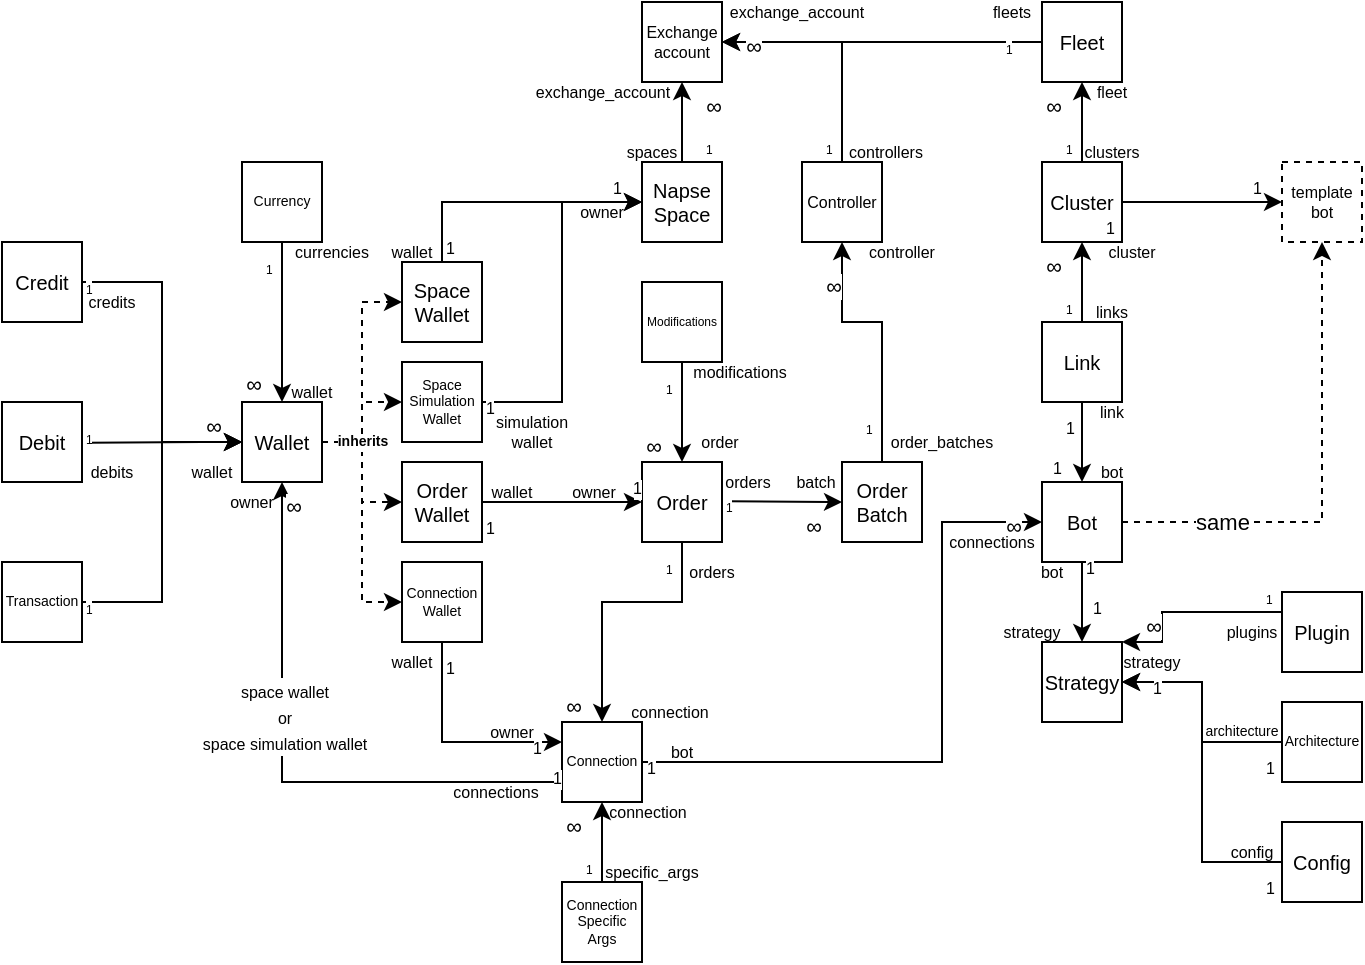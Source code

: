 <mxfile version="21.8.2" type="device">
  <diagram name="Page-1" id="-c_-oMJQttTaPfrRJ-R8">
    <mxGraphModel dx="797" dy="365" grid="1" gridSize="10" guides="1" tooltips="1" connect="1" arrows="1" fold="1" page="1" pageScale="1" pageWidth="827" pageHeight="1169" math="0" shadow="0">
      <root>
        <mxCell id="0" />
        <mxCell id="1" parent="0" />
        <mxCell id="u0zbnlWYYss0fcdmE5Vc-1" value="&lt;font style=&quot;font-size: 8px;&quot;&gt;Exchange account&lt;br style=&quot;font-size: 8px;&quot;&gt;&lt;/font&gt;" style="whiteSpace=wrap;html=1;aspect=fixed;fontSize=8;" parent="1" vertex="1">
          <mxGeometry x="360" y="120" width="40" height="40" as="geometry" />
        </mxCell>
        <mxCell id="u0zbnlWYYss0fcdmE5Vc-2" value="Napse Space" style="whiteSpace=wrap;html=1;aspect=fixed;fontSize=10;" parent="1" vertex="1">
          <mxGeometry x="360" y="200" width="40" height="40" as="geometry" />
        </mxCell>
        <mxCell id="u0zbnlWYYss0fcdmE5Vc-5" value="" style="endArrow=classic;html=1;rounded=0;exitX=0.5;exitY=0;exitDx=0;exitDy=0;entryX=0.5;entryY=1;entryDx=0;entryDy=0;" parent="1" source="u0zbnlWYYss0fcdmE5Vc-2" target="u0zbnlWYYss0fcdmE5Vc-1" edge="1">
          <mxGeometry relative="1" as="geometry">
            <mxPoint x="310" y="190" as="sourcePoint" />
            <mxPoint x="470" y="190" as="targetPoint" />
          </mxGeometry>
        </mxCell>
        <mxCell id="u0zbnlWYYss0fcdmE5Vc-7" value="&lt;div&gt;&lt;font style=&quot;font-size: 6px;&quot;&gt;1&lt;/font&gt;&lt;/div&gt;" style="edgeLabel;resizable=0;html=1;align=left;verticalAlign=bottom;" parent="u0zbnlWYYss0fcdmE5Vc-5" connectable="0" vertex="1">
          <mxGeometry x="-1" relative="1" as="geometry">
            <mxPoint x="10" as="offset" />
          </mxGeometry>
        </mxCell>
        <mxCell id="u0zbnlWYYss0fcdmE5Vc-8" value="∞" style="edgeLabel;resizable=0;html=1;align=right;verticalAlign=bottom;" parent="u0zbnlWYYss0fcdmE5Vc-5" connectable="0" vertex="1">
          <mxGeometry x="1" relative="1" as="geometry">
            <mxPoint x="20" y="20" as="offset" />
          </mxGeometry>
        </mxCell>
        <mxCell id="u0zbnlWYYss0fcdmE5Vc-9" value="exchange_account" style="text;html=1;strokeColor=none;fillColor=none;align=center;verticalAlign=middle;whiteSpace=wrap;rounded=0;fontSize=8;" parent="1" vertex="1">
          <mxGeometry x="302.5" y="160" width="75" height="10" as="geometry" />
        </mxCell>
        <mxCell id="u0zbnlWYYss0fcdmE5Vc-11" value="spaces" style="text;html=1;strokeColor=none;fillColor=none;align=center;verticalAlign=middle;whiteSpace=wrap;rounded=0;fontSize=8;" parent="1" vertex="1">
          <mxGeometry x="350" y="190" width="30" height="10" as="geometry" />
        </mxCell>
        <mxCell id="u0zbnlWYYss0fcdmE5Vc-12" value="Wallet" style="whiteSpace=wrap;html=1;aspect=fixed;fontSize=10;" parent="1" vertex="1">
          <mxGeometry x="160" y="320" width="40" height="40" as="geometry" />
        </mxCell>
        <mxCell id="u0zbnlWYYss0fcdmE5Vc-13" value="Space Wallet" style="whiteSpace=wrap;html=1;aspect=fixed;fontSize=10;" parent="1" vertex="1">
          <mxGeometry x="240" y="250" width="40" height="40" as="geometry" />
        </mxCell>
        <mxCell id="u0zbnlWYYss0fcdmE5Vc-14" value="Space Simulation Wallet" style="whiteSpace=wrap;html=1;aspect=fixed;fontSize=7;" parent="1" vertex="1">
          <mxGeometry x="240" y="300" width="40" height="40" as="geometry" />
        </mxCell>
        <mxCell id="u0zbnlWYYss0fcdmE5Vc-15" value="Connection Wallet" style="whiteSpace=wrap;html=1;aspect=fixed;fontSize=7;" parent="1" vertex="1">
          <mxGeometry x="240" y="400" width="40" height="40" as="geometry" />
        </mxCell>
        <mxCell id="u0zbnlWYYss0fcdmE5Vc-16" value="Order Wallet" style="whiteSpace=wrap;html=1;aspect=fixed;fontSize=10;" parent="1" vertex="1">
          <mxGeometry x="240" y="350" width="40" height="40" as="geometry" />
        </mxCell>
        <mxCell id="u0zbnlWYYss0fcdmE5Vc-17" value="" style="endArrow=classic;html=1;rounded=0;exitX=1;exitY=0.5;exitDx=0;exitDy=0;entryX=0;entryY=0.5;entryDx=0;entryDy=0;dashed=1;" parent="1" source="u0zbnlWYYss0fcdmE5Vc-12" target="u0zbnlWYYss0fcdmE5Vc-13" edge="1">
          <mxGeometry width="50" height="50" relative="1" as="geometry">
            <mxPoint x="200" y="360" as="sourcePoint" />
            <mxPoint x="250" y="310" as="targetPoint" />
            <Array as="points">
              <mxPoint x="220" y="340" />
              <mxPoint x="220" y="270" />
            </Array>
          </mxGeometry>
        </mxCell>
        <mxCell id="u0zbnlWYYss0fcdmE5Vc-19" value="" style="endArrow=classic;html=1;rounded=0;exitX=1;exitY=0.5;exitDx=0;exitDy=0;entryX=0;entryY=0.5;entryDx=0;entryDy=0;dashed=1;" parent="1" target="u0zbnlWYYss0fcdmE5Vc-14" edge="1">
          <mxGeometry width="50" height="50" relative="1" as="geometry">
            <mxPoint x="200" y="340" as="sourcePoint" />
            <mxPoint x="240" y="270" as="targetPoint" />
            <Array as="points">
              <mxPoint x="220" y="340" />
              <mxPoint x="220" y="320" />
            </Array>
          </mxGeometry>
        </mxCell>
        <mxCell id="u0zbnlWYYss0fcdmE5Vc-20" value="" style="endArrow=classic;html=1;rounded=0;exitX=1;exitY=0.5;exitDx=0;exitDy=0;entryX=0;entryY=0.5;entryDx=0;entryDy=0;dashed=1;" parent="1" target="u0zbnlWYYss0fcdmE5Vc-15" edge="1">
          <mxGeometry width="50" height="50" relative="1" as="geometry">
            <mxPoint x="200" y="340" as="sourcePoint" />
            <mxPoint x="240" y="320" as="targetPoint" />
            <Array as="points">
              <mxPoint x="220" y="340" />
              <mxPoint x="220" y="420" />
            </Array>
          </mxGeometry>
        </mxCell>
        <mxCell id="u0zbnlWYYss0fcdmE5Vc-21" value="" style="endArrow=classic;html=1;rounded=0;exitX=1;exitY=0.5;exitDx=0;exitDy=0;entryX=0;entryY=0.5;entryDx=0;entryDy=0;dashed=1;" parent="1" target="u0zbnlWYYss0fcdmE5Vc-16" edge="1">
          <mxGeometry width="50" height="50" relative="1" as="geometry">
            <mxPoint x="200" y="340" as="sourcePoint" />
            <mxPoint x="240" y="320" as="targetPoint" />
            <Array as="points">
              <mxPoint x="220" y="340" />
              <mxPoint x="220" y="370" />
            </Array>
          </mxGeometry>
        </mxCell>
        <mxCell id="u0zbnlWYYss0fcdmE5Vc-22" value="&lt;b&gt;inherits&lt;/b&gt;" style="edgeLabel;html=1;align=center;verticalAlign=middle;resizable=0;points=[];fontSize=7;" parent="u0zbnlWYYss0fcdmE5Vc-21" vertex="1" connectable="0">
          <mxGeometry x="-0.783" relative="1" as="geometry">
            <mxPoint x="12" as="offset" />
          </mxGeometry>
        </mxCell>
        <mxCell id="u0zbnlWYYss0fcdmE5Vc-23" value="" style="endArrow=classic;html=1;rounded=0;exitX=0.5;exitY=0;exitDx=0;exitDy=0;entryX=0;entryY=0.5;entryDx=0;entryDy=0;" parent="1" source="u0zbnlWYYss0fcdmE5Vc-13" target="u0zbnlWYYss0fcdmE5Vc-2" edge="1">
          <mxGeometry relative="1" as="geometry">
            <mxPoint x="379.83" y="310" as="sourcePoint" />
            <mxPoint x="379.83" y="270" as="targetPoint" />
            <Array as="points">
              <mxPoint x="260" y="220" />
            </Array>
          </mxGeometry>
        </mxCell>
        <mxCell id="u0zbnlWYYss0fcdmE5Vc-24" value="&lt;div style=&quot;font-size: 10px;&quot;&gt;&lt;font style=&quot;font-size: 8px;&quot;&gt;1&lt;/font&gt;&lt;/div&gt;" style="edgeLabel;resizable=0;html=1;align=left;verticalAlign=bottom;" parent="u0zbnlWYYss0fcdmE5Vc-23" connectable="0" vertex="1">
          <mxGeometry x="-1" relative="1" as="geometry">
            <mxPoint as="offset" />
          </mxGeometry>
        </mxCell>
        <mxCell id="u0zbnlWYYss0fcdmE5Vc-25" value="&lt;div style=&quot;font-size: 8px;&quot;&gt;1&lt;/div&gt;" style="edgeLabel;resizable=0;html=1;align=right;verticalAlign=bottom;fontSize=8;" parent="u0zbnlWYYss0fcdmE5Vc-23" connectable="0" vertex="1">
          <mxGeometry x="1" relative="1" as="geometry">
            <mxPoint x="-10" as="offset" />
          </mxGeometry>
        </mxCell>
        <mxCell id="u0zbnlWYYss0fcdmE5Vc-26" value="owner" style="text;html=1;strokeColor=none;fillColor=none;align=center;verticalAlign=middle;whiteSpace=wrap;rounded=0;fontSize=8;" parent="1" vertex="1">
          <mxGeometry x="325" y="220" width="30" height="10" as="geometry" />
        </mxCell>
        <mxCell id="u0zbnlWYYss0fcdmE5Vc-27" value="wallet" style="text;html=1;strokeColor=none;fillColor=none;align=center;verticalAlign=middle;whiteSpace=wrap;rounded=0;fontSize=8;" parent="1" vertex="1">
          <mxGeometry x="230" y="240" width="30" height="10" as="geometry" />
        </mxCell>
        <mxCell id="u0zbnlWYYss0fcdmE5Vc-28" value="" style="endArrow=classic;html=1;rounded=0;exitX=1;exitY=0.5;exitDx=0;exitDy=0;entryX=0;entryY=0.5;entryDx=0;entryDy=0;" parent="1" source="u0zbnlWYYss0fcdmE5Vc-14" target="u0zbnlWYYss0fcdmE5Vc-2" edge="1">
          <mxGeometry relative="1" as="geometry">
            <mxPoint x="270" y="260" as="sourcePoint" />
            <mxPoint x="340" y="290" as="targetPoint" />
            <Array as="points">
              <mxPoint x="320" y="320" />
              <mxPoint x="320" y="220" />
            </Array>
          </mxGeometry>
        </mxCell>
        <mxCell id="u0zbnlWYYss0fcdmE5Vc-29" value="&lt;div style=&quot;font-size: 10px;&quot;&gt;&lt;font style=&quot;font-size: 8px;&quot;&gt;1&lt;/font&gt;&lt;/div&gt;" style="edgeLabel;resizable=0;html=1;align=left;verticalAlign=bottom;" parent="u0zbnlWYYss0fcdmE5Vc-28" connectable="0" vertex="1">
          <mxGeometry x="-1" relative="1" as="geometry">
            <mxPoint y="10" as="offset" />
          </mxGeometry>
        </mxCell>
        <mxCell id="u0zbnlWYYss0fcdmE5Vc-31" value="simulation wallet" style="text;html=1;strokeColor=none;fillColor=none;align=center;verticalAlign=middle;whiteSpace=wrap;rounded=0;fontSize=8;" parent="1" vertex="1">
          <mxGeometry x="290" y="330" width="30" height="10" as="geometry" />
        </mxCell>
        <mxCell id="u0zbnlWYYss0fcdmE5Vc-32" value="Credit" style="whiteSpace=wrap;html=1;aspect=fixed;fontSize=10;" parent="1" vertex="1">
          <mxGeometry x="40" y="240" width="40" height="40" as="geometry" />
        </mxCell>
        <mxCell id="u0zbnlWYYss0fcdmE5Vc-33" value="Debit" style="whiteSpace=wrap;html=1;aspect=fixed;fontSize=10;" parent="1" vertex="1">
          <mxGeometry x="40" y="320" width="40" height="40" as="geometry" />
        </mxCell>
        <mxCell id="u0zbnlWYYss0fcdmE5Vc-34" value="Transaction" style="whiteSpace=wrap;html=1;aspect=fixed;fontSize=7;" parent="1" vertex="1">
          <mxGeometry x="40" y="400" width="40" height="40" as="geometry" />
        </mxCell>
        <mxCell id="u0zbnlWYYss0fcdmE5Vc-35" value="" style="endArrow=classic;html=1;rounded=0;exitX=1;exitY=0.5;exitDx=0;exitDy=0;entryX=0;entryY=0.5;entryDx=0;entryDy=0;" parent="1" source="u0zbnlWYYss0fcdmE5Vc-32" target="u0zbnlWYYss0fcdmE5Vc-12" edge="1">
          <mxGeometry relative="1" as="geometry">
            <mxPoint x="130" y="230" as="sourcePoint" />
            <mxPoint x="130" y="190" as="targetPoint" />
            <Array as="points">
              <mxPoint x="120" y="260" />
              <mxPoint x="120" y="340" />
            </Array>
          </mxGeometry>
        </mxCell>
        <mxCell id="u0zbnlWYYss0fcdmE5Vc-36" value="&lt;div&gt;&lt;font style=&quot;font-size: 6px;&quot;&gt;1&lt;/font&gt;&lt;/div&gt;" style="edgeLabel;resizable=0;html=1;align=left;verticalAlign=bottom;" parent="u0zbnlWYYss0fcdmE5Vc-35" connectable="0" vertex="1">
          <mxGeometry x="-1" relative="1" as="geometry">
            <mxPoint y="10" as="offset" />
          </mxGeometry>
        </mxCell>
        <mxCell id="u0zbnlWYYss0fcdmE5Vc-37" value="∞" style="edgeLabel;resizable=0;html=1;align=right;verticalAlign=bottom;" parent="u0zbnlWYYss0fcdmE5Vc-35" connectable="0" vertex="1">
          <mxGeometry x="1" relative="1" as="geometry">
            <mxPoint x="-10" as="offset" />
          </mxGeometry>
        </mxCell>
        <mxCell id="u0zbnlWYYss0fcdmE5Vc-38" value="" style="endArrow=classic;html=1;rounded=0;exitX=1.067;exitY=0.508;exitDx=0;exitDy=0;exitPerimeter=0;" parent="1" source="u0zbnlWYYss0fcdmE5Vc-33" edge="1">
          <mxGeometry relative="1" as="geometry">
            <mxPoint x="100" y="340" as="sourcePoint" />
            <mxPoint x="160" y="340" as="targetPoint" />
            <Array as="points">
              <mxPoint x="140" y="340" />
            </Array>
          </mxGeometry>
        </mxCell>
        <mxCell id="u0zbnlWYYss0fcdmE5Vc-39" value="&lt;div&gt;&lt;font style=&quot;font-size: 6px;&quot;&gt;1&lt;/font&gt;&lt;/div&gt;" style="edgeLabel;resizable=0;html=1;align=left;verticalAlign=bottom;" parent="u0zbnlWYYss0fcdmE5Vc-38" connectable="0" vertex="1">
          <mxGeometry x="-1" relative="1" as="geometry">
            <mxPoint x="-3" y="5" as="offset" />
          </mxGeometry>
        </mxCell>
        <mxCell id="u0zbnlWYYss0fcdmE5Vc-41" value="" style="endArrow=classic;html=1;rounded=0;exitX=1;exitY=0.5;exitDx=0;exitDy=0;entryX=0;entryY=0.5;entryDx=0;entryDy=0;" parent="1" target="u0zbnlWYYss0fcdmE5Vc-12" edge="1">
          <mxGeometry relative="1" as="geometry">
            <mxPoint x="80" y="420" as="sourcePoint" />
            <mxPoint x="160" y="500" as="targetPoint" />
            <Array as="points">
              <mxPoint x="120" y="420" />
              <mxPoint x="120" y="340" />
            </Array>
          </mxGeometry>
        </mxCell>
        <mxCell id="u0zbnlWYYss0fcdmE5Vc-42" value="&lt;div&gt;&lt;font style=&quot;font-size: 6px;&quot;&gt;1&lt;/font&gt;&lt;/div&gt;" style="edgeLabel;resizable=0;html=1;align=left;verticalAlign=bottom;" parent="u0zbnlWYYss0fcdmE5Vc-41" connectable="0" vertex="1">
          <mxGeometry x="-1" relative="1" as="geometry">
            <mxPoint y="10" as="offset" />
          </mxGeometry>
        </mxCell>
        <mxCell id="u0zbnlWYYss0fcdmE5Vc-43" value="wallet" style="text;html=1;strokeColor=none;fillColor=none;align=center;verticalAlign=middle;whiteSpace=wrap;rounded=0;fontSize=8;" parent="1" vertex="1">
          <mxGeometry x="130" y="350" width="30" height="10" as="geometry" />
        </mxCell>
        <mxCell id="u0zbnlWYYss0fcdmE5Vc-44" value="debits" style="text;html=1;strokeColor=none;fillColor=none;align=center;verticalAlign=middle;whiteSpace=wrap;rounded=0;fontSize=8;" parent="1" vertex="1">
          <mxGeometry x="80" y="350" width="30" height="10" as="geometry" />
        </mxCell>
        <mxCell id="u0zbnlWYYss0fcdmE5Vc-45" value="credits" style="text;html=1;strokeColor=none;fillColor=none;align=center;verticalAlign=middle;whiteSpace=wrap;rounded=0;fontSize=8;" parent="1" vertex="1">
          <mxGeometry x="80" y="265" width="30" height="10" as="geometry" />
        </mxCell>
        <mxCell id="u0zbnlWYYss0fcdmE5Vc-46" value="Currency" style="whiteSpace=wrap;html=1;aspect=fixed;fontSize=7;" parent="1" vertex="1">
          <mxGeometry x="160" y="200" width="40" height="40" as="geometry" />
        </mxCell>
        <mxCell id="u0zbnlWYYss0fcdmE5Vc-47" value="" style="endArrow=classic;html=1;rounded=0;exitX=0.5;exitY=1;exitDx=0;exitDy=0;entryX=0.5;entryY=0;entryDx=0;entryDy=0;" parent="1" source="u0zbnlWYYss0fcdmE5Vc-46" target="u0zbnlWYYss0fcdmE5Vc-12" edge="1">
          <mxGeometry relative="1" as="geometry">
            <mxPoint x="220" y="200" as="sourcePoint" />
            <mxPoint x="150" y="270" as="targetPoint" />
          </mxGeometry>
        </mxCell>
        <mxCell id="u0zbnlWYYss0fcdmE5Vc-48" value="&lt;div&gt;&lt;font style=&quot;font-size: 6px;&quot;&gt;1&lt;/font&gt;&lt;/div&gt;" style="edgeLabel;resizable=0;html=1;align=left;verticalAlign=bottom;" parent="u0zbnlWYYss0fcdmE5Vc-47" connectable="0" vertex="1">
          <mxGeometry x="-1" relative="1" as="geometry">
            <mxPoint x="-10" y="20" as="offset" />
          </mxGeometry>
        </mxCell>
        <mxCell id="u0zbnlWYYss0fcdmE5Vc-49" value="∞" style="edgeLabel;resizable=0;html=1;align=right;verticalAlign=bottom;" parent="u0zbnlWYYss0fcdmE5Vc-47" connectable="0" vertex="1">
          <mxGeometry x="1" relative="1" as="geometry">
            <mxPoint x="-10" y="-1" as="offset" />
          </mxGeometry>
        </mxCell>
        <mxCell id="ETSWaE4v5dbGNfJyhoBY-8" style="edgeStyle=orthogonalEdgeStyle;rounded=0;orthogonalLoop=1;jettySize=auto;html=1;entryX=0;entryY=0.5;entryDx=0;entryDy=0;" edge="1" parent="1" source="u0zbnlWYYss0fcdmE5Vc-50" target="u0zbnlWYYss0fcdmE5Vc-141">
          <mxGeometry relative="1" as="geometry">
            <Array as="points">
              <mxPoint x="510" y="500" />
              <mxPoint x="510" y="380" />
            </Array>
          </mxGeometry>
        </mxCell>
        <mxCell id="u0zbnlWYYss0fcdmE5Vc-50" value="Connection" style="whiteSpace=wrap;html=1;aspect=fixed;fontSize=7;" parent="1" vertex="1">
          <mxGeometry x="320" y="480" width="40" height="40" as="geometry" />
        </mxCell>
        <mxCell id="u0zbnlWYYss0fcdmE5Vc-51" value="" style="endArrow=classic;html=1;rounded=0;exitX=0.5;exitY=1;exitDx=0;exitDy=0;entryX=0;entryY=0.25;entryDx=0;entryDy=0;" parent="1" source="u0zbnlWYYss0fcdmE5Vc-15" target="u0zbnlWYYss0fcdmE5Vc-50" edge="1">
          <mxGeometry relative="1" as="geometry">
            <mxPoint x="240" y="500" as="sourcePoint" />
            <mxPoint x="460" y="410" as="targetPoint" />
            <Array as="points">
              <mxPoint x="260" y="490" />
            </Array>
          </mxGeometry>
        </mxCell>
        <mxCell id="u0zbnlWYYss0fcdmE5Vc-52" value="&lt;div style=&quot;font-size: 10px;&quot;&gt;&lt;font style=&quot;font-size: 8px;&quot;&gt;1&lt;/font&gt;&lt;/div&gt;" style="edgeLabel;resizable=0;html=1;align=left;verticalAlign=bottom;" parent="u0zbnlWYYss0fcdmE5Vc-51" connectable="0" vertex="1">
          <mxGeometry x="-1" relative="1" as="geometry">
            <mxPoint y="20" as="offset" />
          </mxGeometry>
        </mxCell>
        <mxCell id="u0zbnlWYYss0fcdmE5Vc-53" value="&lt;div style=&quot;font-size: 8px;&quot;&gt;1&lt;/div&gt;" style="edgeLabel;resizable=0;html=1;align=right;verticalAlign=bottom;fontSize=8;" parent="u0zbnlWYYss0fcdmE5Vc-51" connectable="0" vertex="1">
          <mxGeometry x="1" relative="1" as="geometry">
            <mxPoint x="-10" y="10" as="offset" />
          </mxGeometry>
        </mxCell>
        <mxCell id="u0zbnlWYYss0fcdmE5Vc-54" value="wallet" style="text;html=1;strokeColor=none;fillColor=none;align=center;verticalAlign=middle;whiteSpace=wrap;rounded=0;fontSize=8;" parent="1" vertex="1">
          <mxGeometry x="230" y="445" width="30" height="10" as="geometry" />
        </mxCell>
        <mxCell id="u0zbnlWYYss0fcdmE5Vc-55" value="owner" style="text;html=1;strokeColor=none;fillColor=none;align=center;verticalAlign=middle;whiteSpace=wrap;rounded=0;fontSize=8;" parent="1" vertex="1">
          <mxGeometry x="367.5" y="380" width="30" height="10" as="geometry" />
        </mxCell>
        <mxCell id="u0zbnlWYYss0fcdmE5Vc-56" value="wallet" style="text;html=1;strokeColor=none;fillColor=none;align=center;verticalAlign=middle;whiteSpace=wrap;rounded=0;fontSize=8;" parent="1" vertex="1">
          <mxGeometry x="180" y="310" width="30" height="10" as="geometry" />
        </mxCell>
        <mxCell id="u0zbnlWYYss0fcdmE5Vc-57" value="currencies" style="text;html=1;strokeColor=none;fillColor=none;align=center;verticalAlign=middle;whiteSpace=wrap;rounded=0;fontSize=8;" parent="1" vertex="1">
          <mxGeometry x="190" y="240" width="30" height="10" as="geometry" />
        </mxCell>
        <mxCell id="u0zbnlWYYss0fcdmE5Vc-59" value="Connection Specific Args" style="whiteSpace=wrap;html=1;aspect=fixed;fontSize=7;" parent="1" vertex="1">
          <mxGeometry x="320" y="560" width="40" height="40" as="geometry" />
        </mxCell>
        <mxCell id="u0zbnlWYYss0fcdmE5Vc-60" value="" style="endArrow=classic;html=1;rounded=0;entryX=0;entryY=0;entryDx=0;entryDy=0;" parent="1" target="u0zbnlWYYss0fcdmE5Vc-77" edge="1">
          <mxGeometry relative="1" as="geometry">
            <mxPoint x="340" y="560" as="sourcePoint" />
            <mxPoint x="450" y="500" as="targetPoint" />
          </mxGeometry>
        </mxCell>
        <mxCell id="u0zbnlWYYss0fcdmE5Vc-61" value="&lt;div&gt;&lt;font style=&quot;font-size: 6px;&quot;&gt;1&lt;/font&gt;&lt;/div&gt;" style="edgeLabel;resizable=0;html=1;align=left;verticalAlign=bottom;" parent="u0zbnlWYYss0fcdmE5Vc-60" connectable="0" vertex="1">
          <mxGeometry x="-1" relative="1" as="geometry">
            <mxPoint x="-10" as="offset" />
          </mxGeometry>
        </mxCell>
        <mxCell id="u0zbnlWYYss0fcdmE5Vc-62" value="∞" style="edgeLabel;resizable=0;html=1;align=right;verticalAlign=bottom;" parent="u0zbnlWYYss0fcdmE5Vc-60" connectable="0" vertex="1">
          <mxGeometry x="1" relative="1" as="geometry">
            <mxPoint x="-10" y="20" as="offset" />
          </mxGeometry>
        </mxCell>
        <mxCell id="u0zbnlWYYss0fcdmE5Vc-63" value="connection" style="text;html=1;strokeColor=none;fillColor=none;align=center;verticalAlign=middle;whiteSpace=wrap;rounded=0;fontSize=8;" parent="1" vertex="1">
          <mxGeometry x="351" y="470" width="46" height="10" as="geometry" />
        </mxCell>
        <mxCell id="u0zbnlWYYss0fcdmE5Vc-65" value="specific_args" style="text;html=1;strokeColor=none;fillColor=none;align=center;verticalAlign=middle;whiteSpace=wrap;rounded=0;fontSize=8;" parent="1" vertex="1">
          <mxGeometry x="342" y="550" width="46" height="10" as="geometry" />
        </mxCell>
        <mxCell id="u0zbnlWYYss0fcdmE5Vc-68" value="Order" style="whiteSpace=wrap;html=1;aspect=fixed;fontSize=10;" parent="1" vertex="1">
          <mxGeometry x="360" y="350" width="40" height="40" as="geometry" />
        </mxCell>
        <mxCell id="u0zbnlWYYss0fcdmE5Vc-69" value="" style="endArrow=classic;html=1;rounded=0;exitX=1;exitY=0.5;exitDx=0;exitDy=0;entryX=0;entryY=0.5;entryDx=0;entryDy=0;" parent="1" source="u0zbnlWYYss0fcdmE5Vc-16" target="u0zbnlWYYss0fcdmE5Vc-68" edge="1">
          <mxGeometry relative="1" as="geometry">
            <mxPoint x="300" y="350" as="sourcePoint" />
            <mxPoint x="410" y="290" as="targetPoint" />
            <Array as="points">
              <mxPoint x="300" y="370" />
            </Array>
          </mxGeometry>
        </mxCell>
        <mxCell id="u0zbnlWYYss0fcdmE5Vc-70" value="&lt;div style=&quot;font-size: 10px;&quot;&gt;&lt;font style=&quot;font-size: 8px;&quot;&gt;1&lt;/font&gt;&lt;/div&gt;" style="edgeLabel;resizable=0;html=1;align=left;verticalAlign=bottom;" parent="u0zbnlWYYss0fcdmE5Vc-69" connectable="0" vertex="1">
          <mxGeometry x="-1" relative="1" as="geometry">
            <mxPoint y="20" as="offset" />
          </mxGeometry>
        </mxCell>
        <mxCell id="u0zbnlWYYss0fcdmE5Vc-71" value="&lt;div style=&quot;font-size: 8px;&quot;&gt;1&lt;/div&gt;" style="edgeLabel;resizable=0;html=1;align=right;verticalAlign=bottom;fontSize=8;" parent="u0zbnlWYYss0fcdmE5Vc-69" connectable="0" vertex="1">
          <mxGeometry x="1" relative="1" as="geometry">
            <mxPoint as="offset" />
          </mxGeometry>
        </mxCell>
        <mxCell id="u0zbnlWYYss0fcdmE5Vc-72" value="wallet" style="text;html=1;strokeColor=none;fillColor=none;align=center;verticalAlign=middle;whiteSpace=wrap;rounded=0;fontSize=8;" parent="1" vertex="1">
          <mxGeometry x="280" y="360" width="30" height="10" as="geometry" />
        </mxCell>
        <mxCell id="u0zbnlWYYss0fcdmE5Vc-73" value="owner" style="text;html=1;strokeColor=none;fillColor=none;align=center;verticalAlign=middle;whiteSpace=wrap;rounded=0;fontSize=8;" parent="1" vertex="1">
          <mxGeometry x="280" y="480" width="30" height="10" as="geometry" />
        </mxCell>
        <mxCell id="u0zbnlWYYss0fcdmE5Vc-74" value="" style="endArrow=classic;html=1;rounded=0;entryX=0.5;entryY=0;entryDx=0;entryDy=0;" parent="1" target="u0zbnlWYYss0fcdmE5Vc-50" edge="1">
          <mxGeometry relative="1" as="geometry">
            <mxPoint x="380" y="390" as="sourcePoint" />
            <mxPoint x="150" y="460" as="targetPoint" />
            <Array as="points">
              <mxPoint x="380" y="420" />
              <mxPoint x="340" y="420" />
            </Array>
          </mxGeometry>
        </mxCell>
        <mxCell id="u0zbnlWYYss0fcdmE5Vc-75" value="&lt;div&gt;&lt;font style=&quot;font-size: 6px;&quot;&gt;1&lt;/font&gt;&lt;/div&gt;" style="edgeLabel;resizable=0;html=1;align=left;verticalAlign=bottom;" parent="u0zbnlWYYss0fcdmE5Vc-74" connectable="0" vertex="1">
          <mxGeometry x="-1" relative="1" as="geometry">
            <mxPoint x="-10" y="20" as="offset" />
          </mxGeometry>
        </mxCell>
        <mxCell id="u0zbnlWYYss0fcdmE5Vc-76" value="∞" style="edgeLabel;resizable=0;html=1;align=right;verticalAlign=bottom;" parent="u0zbnlWYYss0fcdmE5Vc-74" connectable="0" vertex="1">
          <mxGeometry x="1" relative="1" as="geometry">
            <mxPoint x="-10" as="offset" />
          </mxGeometry>
        </mxCell>
        <mxCell id="u0zbnlWYYss0fcdmE5Vc-77" value="connection" style="text;html=1;strokeColor=none;fillColor=none;align=center;verticalAlign=middle;whiteSpace=wrap;rounded=0;fontSize=8;" parent="1" vertex="1">
          <mxGeometry x="340" y="520" width="46" height="10" as="geometry" />
        </mxCell>
        <mxCell id="u0zbnlWYYss0fcdmE5Vc-80" value="Modifications" style="whiteSpace=wrap;html=1;aspect=fixed;fontSize=6;" parent="1" vertex="1">
          <mxGeometry x="360" y="260" width="40" height="40" as="geometry" />
        </mxCell>
        <mxCell id="u0zbnlWYYss0fcdmE5Vc-81" value="" style="endArrow=classic;html=1;rounded=0;exitX=0.5;exitY=1;exitDx=0;exitDy=0;" parent="1" source="u0zbnlWYYss0fcdmE5Vc-80" edge="1">
          <mxGeometry relative="1" as="geometry">
            <mxPoint x="380" y="320" as="sourcePoint" />
            <mxPoint x="380" y="350" as="targetPoint" />
          </mxGeometry>
        </mxCell>
        <mxCell id="u0zbnlWYYss0fcdmE5Vc-82" value="&lt;div&gt;&lt;font style=&quot;font-size: 6px;&quot;&gt;1&lt;/font&gt;&lt;/div&gt;" style="edgeLabel;resizable=0;html=1;align=left;verticalAlign=bottom;" parent="u0zbnlWYYss0fcdmE5Vc-81" connectable="0" vertex="1">
          <mxGeometry x="-1" relative="1" as="geometry">
            <mxPoint x="-10" y="20" as="offset" />
          </mxGeometry>
        </mxCell>
        <mxCell id="u0zbnlWYYss0fcdmE5Vc-83" value="∞" style="edgeLabel;resizable=0;html=1;align=right;verticalAlign=bottom;" parent="u0zbnlWYYss0fcdmE5Vc-81" connectable="0" vertex="1">
          <mxGeometry x="1" relative="1" as="geometry">
            <mxPoint x="-10" as="offset" />
          </mxGeometry>
        </mxCell>
        <mxCell id="u0zbnlWYYss0fcdmE5Vc-84" value="order" style="text;html=1;strokeColor=none;fillColor=none;align=center;verticalAlign=middle;whiteSpace=wrap;rounded=0;fontSize=8;" parent="1" vertex="1">
          <mxGeometry x="384" y="335" width="30" height="10" as="geometry" />
        </mxCell>
        <mxCell id="u0zbnlWYYss0fcdmE5Vc-85" value="modifications" style="text;html=1;strokeColor=none;fillColor=none;align=center;verticalAlign=middle;whiteSpace=wrap;rounded=0;fontSize=8;" parent="1" vertex="1">
          <mxGeometry x="386" y="300" width="46" height="10" as="geometry" />
        </mxCell>
        <mxCell id="u0zbnlWYYss0fcdmE5Vc-86" value="Order Batch" style="whiteSpace=wrap;html=1;aspect=fixed;fontSize=10;" parent="1" vertex="1">
          <mxGeometry x="460" y="350" width="40" height="40" as="geometry" />
        </mxCell>
        <mxCell id="u0zbnlWYYss0fcdmE5Vc-87" value="" style="endArrow=classic;html=1;rounded=0;exitX=1.08;exitY=0.49;exitDx=0;exitDy=0;entryX=0;entryY=0.5;entryDx=0;entryDy=0;exitPerimeter=0;" parent="1" source="u0zbnlWYYss0fcdmE5Vc-68" target="u0zbnlWYYss0fcdmE5Vc-86" edge="1">
          <mxGeometry relative="1" as="geometry">
            <mxPoint x="480" y="390" as="sourcePoint" />
            <mxPoint x="480" y="350" as="targetPoint" />
          </mxGeometry>
        </mxCell>
        <mxCell id="u0zbnlWYYss0fcdmE5Vc-88" value="&lt;div&gt;&lt;font style=&quot;font-size: 6px;&quot;&gt;1&lt;/font&gt;&lt;/div&gt;" style="edgeLabel;resizable=0;html=1;align=left;verticalAlign=bottom;" parent="u0zbnlWYYss0fcdmE5Vc-87" connectable="0" vertex="1">
          <mxGeometry x="-1" relative="1" as="geometry">
            <mxPoint x="-3" y="10" as="offset" />
          </mxGeometry>
        </mxCell>
        <mxCell id="u0zbnlWYYss0fcdmE5Vc-89" value="∞" style="edgeLabel;resizable=0;html=1;align=right;verticalAlign=bottom;" parent="u0zbnlWYYss0fcdmE5Vc-87" connectable="0" vertex="1">
          <mxGeometry x="1" relative="1" as="geometry">
            <mxPoint x="-10" y="20" as="offset" />
          </mxGeometry>
        </mxCell>
        <mxCell id="u0zbnlWYYss0fcdmE5Vc-90" value="orders" style="text;html=1;strokeColor=none;fillColor=none;align=center;verticalAlign=middle;whiteSpace=wrap;rounded=0;fontSize=8;" parent="1" vertex="1">
          <mxGeometry x="380" y="400" width="30" height="10" as="geometry" />
        </mxCell>
        <mxCell id="u0zbnlWYYss0fcdmE5Vc-91" value="orders" style="text;html=1;strokeColor=none;fillColor=none;align=center;verticalAlign=middle;whiteSpace=wrap;rounded=0;fontSize=8;" parent="1" vertex="1">
          <mxGeometry x="397.5" y="355" width="30" height="10" as="geometry" />
        </mxCell>
        <mxCell id="u0zbnlWYYss0fcdmE5Vc-94" value="owner" style="text;html=1;strokeColor=none;fillColor=none;align=center;verticalAlign=middle;whiteSpace=wrap;rounded=0;fontSize=8;" parent="1" vertex="1">
          <mxGeometry x="321" y="360" width="30" height="10" as="geometry" />
        </mxCell>
        <mxCell id="u0zbnlWYYss0fcdmE5Vc-95" value="" style="endArrow=classic;html=1;rounded=0;entryX=0.5;entryY=1;entryDx=0;entryDy=0;exitX=0;exitY=0.75;exitDx=0;exitDy=0;" parent="1" source="u0zbnlWYYss0fcdmE5Vc-50" target="u0zbnlWYYss0fcdmE5Vc-12" edge="1">
          <mxGeometry relative="1" as="geometry">
            <mxPoint x="160" y="530" as="sourcePoint" />
            <mxPoint x="160" y="490" as="targetPoint" />
            <Array as="points">
              <mxPoint x="180" y="510" />
            </Array>
          </mxGeometry>
        </mxCell>
        <mxCell id="u0zbnlWYYss0fcdmE5Vc-97" value="∞" style="edgeLabel;resizable=0;html=1;align=right;verticalAlign=bottom;" parent="u0zbnlWYYss0fcdmE5Vc-95" connectable="0" vertex="1">
          <mxGeometry x="1" relative="1" as="geometry">
            <mxPoint x="10" y="20" as="offset" />
          </mxGeometry>
        </mxCell>
        <mxCell id="ETSWaE4v5dbGNfJyhoBY-2" value="&lt;div&gt;&lt;font style=&quot;font-size: 8px;&quot;&gt;space wallet&lt;/font&gt;&lt;/div&gt;&lt;div&gt;&lt;font style=&quot;font-size: 8px;&quot;&gt;or&lt;/font&gt;&lt;/div&gt;&lt;div&gt;&lt;font style=&quot;font-size: 8px;&quot;&gt;space simulation wallet&lt;/font&gt;&lt;/div&gt;" style="edgeLabel;html=1;align=center;verticalAlign=middle;resizable=0;points=[];" vertex="1" connectable="0" parent="u0zbnlWYYss0fcdmE5Vc-95">
          <mxGeometry x="0.194" y="-1" relative="1" as="geometry">
            <mxPoint as="offset" />
          </mxGeometry>
        </mxCell>
        <mxCell id="u0zbnlWYYss0fcdmE5Vc-99" value="connections" style="text;html=1;strokeColor=none;fillColor=none;align=center;verticalAlign=middle;whiteSpace=wrap;rounded=0;fontSize=8;" parent="1" vertex="1">
          <mxGeometry x="264" y="510" width="46" height="10" as="geometry" />
        </mxCell>
        <mxCell id="u0zbnlWYYss0fcdmE5Vc-104" value="owner" style="text;html=1;strokeColor=none;fillColor=none;align=center;verticalAlign=middle;whiteSpace=wrap;rounded=0;fontSize=8;" parent="1" vertex="1">
          <mxGeometry x="150" y="365" width="30" height="10" as="geometry" />
        </mxCell>
        <mxCell id="u0zbnlWYYss0fcdmE5Vc-106" value="Controller" style="whiteSpace=wrap;html=1;aspect=fixed;fontSize=8;" parent="1" vertex="1">
          <mxGeometry x="440" y="200" width="40" height="40" as="geometry" />
        </mxCell>
        <mxCell id="u0zbnlWYYss0fcdmE5Vc-108" value="" style="endArrow=classic;html=1;rounded=0;exitX=0.5;exitY=0;exitDx=0;exitDy=0;entryX=0.5;entryY=1;entryDx=0;entryDy=0;" parent="1" source="u0zbnlWYYss0fcdmE5Vc-86" target="u0zbnlWYYss0fcdmE5Vc-106" edge="1">
          <mxGeometry relative="1" as="geometry">
            <mxPoint x="413" y="380" as="sourcePoint" />
            <mxPoint x="490" y="380" as="targetPoint" />
            <Array as="points">
              <mxPoint x="480" y="280" />
              <mxPoint x="460" y="280" />
            </Array>
          </mxGeometry>
        </mxCell>
        <mxCell id="u0zbnlWYYss0fcdmE5Vc-109" value="&lt;div&gt;&lt;font style=&quot;font-size: 6px;&quot;&gt;1&lt;/font&gt;&lt;/div&gt;" style="edgeLabel;resizable=0;html=1;align=left;verticalAlign=bottom;" parent="u0zbnlWYYss0fcdmE5Vc-108" connectable="0" vertex="1">
          <mxGeometry x="-1" relative="1" as="geometry">
            <mxPoint x="-10" y="-10" as="offset" />
          </mxGeometry>
        </mxCell>
        <mxCell id="u0zbnlWYYss0fcdmE5Vc-110" value="∞" style="edgeLabel;resizable=0;html=1;align=right;verticalAlign=bottom;" parent="u0zbnlWYYss0fcdmE5Vc-108" connectable="0" vertex="1">
          <mxGeometry x="1" relative="1" as="geometry">
            <mxPoint y="30" as="offset" />
          </mxGeometry>
        </mxCell>
        <mxCell id="u0zbnlWYYss0fcdmE5Vc-112" value="order_batches" style="text;html=1;strokeColor=none;fillColor=none;align=center;verticalAlign=middle;whiteSpace=wrap;rounded=0;fontSize=8;" parent="1" vertex="1">
          <mxGeometry x="480" y="335" width="60" height="10" as="geometry" />
        </mxCell>
        <mxCell id="u0zbnlWYYss0fcdmE5Vc-113" value="controller" style="text;html=1;strokeColor=none;fillColor=none;align=center;verticalAlign=middle;whiteSpace=wrap;rounded=0;fontSize=8;" parent="1" vertex="1">
          <mxGeometry x="470" y="240" width="40" height="10" as="geometry" />
        </mxCell>
        <mxCell id="u0zbnlWYYss0fcdmE5Vc-114" value="" style="endArrow=classic;html=1;rounded=0;exitX=0.5;exitY=0;exitDx=0;exitDy=0;entryX=1;entryY=0.5;entryDx=0;entryDy=0;" parent="1" source="u0zbnlWYYss0fcdmE5Vc-106" target="u0zbnlWYYss0fcdmE5Vc-1" edge="1">
          <mxGeometry relative="1" as="geometry">
            <mxPoint x="470" y="210" as="sourcePoint" />
            <mxPoint x="547" y="210" as="targetPoint" />
            <Array as="points">
              <mxPoint x="460" y="140" />
            </Array>
          </mxGeometry>
        </mxCell>
        <mxCell id="u0zbnlWYYss0fcdmE5Vc-115" value="&lt;div&gt;&lt;font style=&quot;font-size: 6px;&quot;&gt;1&lt;/font&gt;&lt;/div&gt;" style="edgeLabel;resizable=0;html=1;align=left;verticalAlign=bottom;" parent="u0zbnlWYYss0fcdmE5Vc-114" connectable="0" vertex="1">
          <mxGeometry x="-1" relative="1" as="geometry">
            <mxPoint x="-10" as="offset" />
          </mxGeometry>
        </mxCell>
        <mxCell id="u0zbnlWYYss0fcdmE5Vc-116" value="∞" style="edgeLabel;resizable=0;html=1;align=right;verticalAlign=bottom;" parent="u0zbnlWYYss0fcdmE5Vc-114" connectable="0" vertex="1">
          <mxGeometry x="1" relative="1" as="geometry">
            <mxPoint x="20" y="10" as="offset" />
          </mxGeometry>
        </mxCell>
        <mxCell id="u0zbnlWYYss0fcdmE5Vc-117" value="controllers" style="text;html=1;strokeColor=none;fillColor=none;align=center;verticalAlign=middle;whiteSpace=wrap;rounded=0;fontSize=8;" parent="1" vertex="1">
          <mxGeometry x="462" y="190" width="40" height="10" as="geometry" />
        </mxCell>
        <mxCell id="u0zbnlWYYss0fcdmE5Vc-119" value="exchange_account" style="text;html=1;strokeColor=none;fillColor=none;align=center;verticalAlign=middle;whiteSpace=wrap;rounded=0;fontSize=8;" parent="1" vertex="1">
          <mxGeometry x="400" y="120" width="75" height="10" as="geometry" />
        </mxCell>
        <mxCell id="u0zbnlWYYss0fcdmE5Vc-120" value="batch" style="text;html=1;strokeColor=none;fillColor=none;align=center;verticalAlign=middle;whiteSpace=wrap;rounded=0;fontSize=8;" parent="1" vertex="1">
          <mxGeometry x="432" y="355" width="30" height="10" as="geometry" />
        </mxCell>
        <mxCell id="u0zbnlWYYss0fcdmE5Vc-121" value="Fleet" style="whiteSpace=wrap;html=1;aspect=fixed;fontSize=10;" parent="1" vertex="1">
          <mxGeometry x="560" y="120" width="40" height="40" as="geometry" />
        </mxCell>
        <mxCell id="u0zbnlWYYss0fcdmE5Vc-122" value="" style="endArrow=classic;html=1;rounded=0;exitX=0;exitY=0.5;exitDx=0;exitDy=0;entryX=1;entryY=0.5;entryDx=0;entryDy=0;" parent="1" source="u0zbnlWYYss0fcdmE5Vc-121" target="u0zbnlWYYss0fcdmE5Vc-1" edge="1">
          <mxGeometry relative="1" as="geometry">
            <mxPoint x="470" y="210" as="sourcePoint" />
            <mxPoint x="410" y="150" as="targetPoint" />
            <Array as="points">
              <mxPoint x="550" y="140" />
              <mxPoint x="460" y="140" />
            </Array>
          </mxGeometry>
        </mxCell>
        <mxCell id="u0zbnlWYYss0fcdmE5Vc-123" value="&lt;div&gt;&lt;font style=&quot;font-size: 6px;&quot;&gt;1&lt;/font&gt;&lt;/div&gt;" style="edgeLabel;resizable=0;html=1;align=left;verticalAlign=bottom;" parent="u0zbnlWYYss0fcdmE5Vc-122" connectable="0" vertex="1">
          <mxGeometry x="-1" relative="1" as="geometry">
            <mxPoint x="-20" y="10" as="offset" />
          </mxGeometry>
        </mxCell>
        <mxCell id="u0zbnlWYYss0fcdmE5Vc-124" value="∞" style="edgeLabel;resizable=0;html=1;align=right;verticalAlign=bottom;" parent="u0zbnlWYYss0fcdmE5Vc-122" connectable="0" vertex="1">
          <mxGeometry x="1" relative="1" as="geometry">
            <mxPoint x="20" y="10" as="offset" />
          </mxGeometry>
        </mxCell>
        <mxCell id="u0zbnlWYYss0fcdmE5Vc-127" value="fleets" style="text;html=1;strokeColor=none;fillColor=none;align=center;verticalAlign=middle;whiteSpace=wrap;rounded=0;fontSize=8;" parent="1" vertex="1">
          <mxGeometry x="530" y="120" width="30" height="10" as="geometry" />
        </mxCell>
        <mxCell id="u0zbnlWYYss0fcdmE5Vc-129" value="Cluster" style="whiteSpace=wrap;html=1;aspect=fixed;fontSize=10;" parent="1" vertex="1">
          <mxGeometry x="560" y="200" width="40" height="40" as="geometry" />
        </mxCell>
        <mxCell id="u0zbnlWYYss0fcdmE5Vc-130" value="" style="endArrow=classic;html=1;rounded=0;exitX=0.5;exitY=0;exitDx=0;exitDy=0;entryX=0.5;entryY=1;entryDx=0;entryDy=0;" parent="1" source="u0zbnlWYYss0fcdmE5Vc-129" target="u0zbnlWYYss0fcdmE5Vc-121" edge="1">
          <mxGeometry relative="1" as="geometry">
            <mxPoint x="680" y="245" as="sourcePoint" />
            <mxPoint x="680" y="295" as="targetPoint" />
          </mxGeometry>
        </mxCell>
        <mxCell id="u0zbnlWYYss0fcdmE5Vc-131" value="&lt;div&gt;&lt;font style=&quot;font-size: 6px;&quot;&gt;1&lt;/font&gt;&lt;/div&gt;" style="edgeLabel;resizable=0;html=1;align=left;verticalAlign=bottom;" parent="u0zbnlWYYss0fcdmE5Vc-130" connectable="0" vertex="1">
          <mxGeometry x="-1" relative="1" as="geometry">
            <mxPoint x="-10" as="offset" />
          </mxGeometry>
        </mxCell>
        <mxCell id="u0zbnlWYYss0fcdmE5Vc-132" value="∞" style="edgeLabel;resizable=0;html=1;align=right;verticalAlign=bottom;" parent="u0zbnlWYYss0fcdmE5Vc-130" connectable="0" vertex="1">
          <mxGeometry x="1" relative="1" as="geometry">
            <mxPoint x="-10" y="20" as="offset" />
          </mxGeometry>
        </mxCell>
        <mxCell id="u0zbnlWYYss0fcdmE5Vc-133" value="fleet" style="text;html=1;strokeColor=none;fillColor=none;align=center;verticalAlign=middle;whiteSpace=wrap;rounded=0;fontSize=8;" parent="1" vertex="1">
          <mxGeometry x="580" y="160" width="30" height="10" as="geometry" />
        </mxCell>
        <mxCell id="u0zbnlWYYss0fcdmE5Vc-134" value="clusters" style="text;html=1;strokeColor=none;fillColor=none;align=center;verticalAlign=middle;whiteSpace=wrap;rounded=0;fontSize=8;" parent="1" vertex="1">
          <mxGeometry x="580" y="190" width="30" height="10" as="geometry" />
        </mxCell>
        <mxCell id="u0zbnlWYYss0fcdmE5Vc-135" value="Link" style="whiteSpace=wrap;html=1;aspect=fixed;fontSize=10;" parent="1" vertex="1">
          <mxGeometry x="560" y="280" width="40" height="40" as="geometry" />
        </mxCell>
        <mxCell id="u0zbnlWYYss0fcdmE5Vc-136" value="" style="endArrow=classic;html=1;rounded=0;exitX=0.5;exitY=0;exitDx=0;exitDy=0;entryX=0.5;entryY=1;entryDx=0;entryDy=0;" parent="1" source="u0zbnlWYYss0fcdmE5Vc-135" target="u0zbnlWYYss0fcdmE5Vc-129" edge="1">
          <mxGeometry relative="1" as="geometry">
            <mxPoint x="670" y="280" as="sourcePoint" />
            <mxPoint x="670" y="240" as="targetPoint" />
          </mxGeometry>
        </mxCell>
        <mxCell id="u0zbnlWYYss0fcdmE5Vc-137" value="&lt;div&gt;&lt;font style=&quot;font-size: 6px;&quot;&gt;1&lt;/font&gt;&lt;/div&gt;" style="edgeLabel;resizable=0;html=1;align=left;verticalAlign=bottom;" parent="u0zbnlWYYss0fcdmE5Vc-136" connectable="0" vertex="1">
          <mxGeometry x="-1" relative="1" as="geometry">
            <mxPoint x="-10" as="offset" />
          </mxGeometry>
        </mxCell>
        <mxCell id="u0zbnlWYYss0fcdmE5Vc-138" value="∞" style="edgeLabel;resizable=0;html=1;align=right;verticalAlign=bottom;" parent="u0zbnlWYYss0fcdmE5Vc-136" connectable="0" vertex="1">
          <mxGeometry x="1" relative="1" as="geometry">
            <mxPoint x="-10" y="20" as="offset" />
          </mxGeometry>
        </mxCell>
        <mxCell id="u0zbnlWYYss0fcdmE5Vc-139" value="cluster" style="text;html=1;strokeColor=none;fillColor=none;align=center;verticalAlign=middle;whiteSpace=wrap;rounded=0;fontSize=8;" parent="1" vertex="1">
          <mxGeometry x="590" y="240" width="30" height="10" as="geometry" />
        </mxCell>
        <mxCell id="u0zbnlWYYss0fcdmE5Vc-140" value="links" style="text;html=1;strokeColor=none;fillColor=none;align=center;verticalAlign=middle;whiteSpace=wrap;rounded=0;fontSize=8;" parent="1" vertex="1">
          <mxGeometry x="580" y="270" width="30" height="10" as="geometry" />
        </mxCell>
        <mxCell id="u0zbnlWYYss0fcdmE5Vc-148" style="edgeStyle=orthogonalEdgeStyle;rounded=0;orthogonalLoop=1;jettySize=auto;html=1;entryX=0.5;entryY=1;entryDx=0;entryDy=0;exitX=1;exitY=0.5;exitDx=0;exitDy=0;dashed=1;" parent="1" source="u0zbnlWYYss0fcdmE5Vc-141" target="u0zbnlWYYss0fcdmE5Vc-147" edge="1">
          <mxGeometry relative="1" as="geometry">
            <Array as="points">
              <mxPoint x="700" y="380" />
            </Array>
          </mxGeometry>
        </mxCell>
        <mxCell id="u0zbnlWYYss0fcdmE5Vc-152" value="same" style="edgeLabel;html=1;align=center;verticalAlign=middle;resizable=0;points=[];" parent="u0zbnlWYYss0fcdmE5Vc-148" vertex="1" connectable="0">
          <mxGeometry x="-0.604" y="-1" relative="1" as="geometry">
            <mxPoint x="2" y="-1" as="offset" />
          </mxGeometry>
        </mxCell>
        <mxCell id="u0zbnlWYYss0fcdmE5Vc-141" value="Bot" style="whiteSpace=wrap;html=1;aspect=fixed;fontSize=10;" parent="1" vertex="1">
          <mxGeometry x="560" y="360" width="40" height="40" as="geometry" />
        </mxCell>
        <mxCell id="u0zbnlWYYss0fcdmE5Vc-142" value="" style="endArrow=classic;html=1;rounded=0;entryX=0.5;entryY=0;entryDx=0;entryDy=0;exitX=0.5;exitY=1;exitDx=0;exitDy=0;" parent="1" source="u0zbnlWYYss0fcdmE5Vc-135" target="u0zbnlWYYss0fcdmE5Vc-141" edge="1">
          <mxGeometry relative="1" as="geometry">
            <mxPoint x="590" y="330" as="sourcePoint" />
            <mxPoint x="770" y="315" as="targetPoint" />
            <Array as="points" />
          </mxGeometry>
        </mxCell>
        <mxCell id="u0zbnlWYYss0fcdmE5Vc-143" value="&lt;div style=&quot;font-size: 10px;&quot;&gt;&lt;font style=&quot;font-size: 8px;&quot;&gt;1&lt;/font&gt;&lt;/div&gt;" style="edgeLabel;resizable=0;html=1;align=left;verticalAlign=bottom;" parent="u0zbnlWYYss0fcdmE5Vc-142" connectable="0" vertex="1">
          <mxGeometry x="-1" relative="1" as="geometry">
            <mxPoint x="-10" y="20" as="offset" />
          </mxGeometry>
        </mxCell>
        <mxCell id="u0zbnlWYYss0fcdmE5Vc-144" value="&lt;div style=&quot;font-size: 8px;&quot;&gt;1&lt;/div&gt;" style="edgeLabel;resizable=0;html=1;align=right;verticalAlign=bottom;fontSize=8;" parent="u0zbnlWYYss0fcdmE5Vc-142" connectable="0" vertex="1">
          <mxGeometry x="1" relative="1" as="geometry">
            <mxPoint x="-10" as="offset" />
          </mxGeometry>
        </mxCell>
        <mxCell id="u0zbnlWYYss0fcdmE5Vc-145" value="link" style="text;html=1;strokeColor=none;fillColor=none;align=center;verticalAlign=middle;whiteSpace=wrap;rounded=0;fontSize=8;" parent="1" vertex="1">
          <mxGeometry x="580" y="320" width="30" height="10" as="geometry" />
        </mxCell>
        <mxCell id="u0zbnlWYYss0fcdmE5Vc-146" value="bot" style="text;html=1;strokeColor=none;fillColor=none;align=center;verticalAlign=middle;whiteSpace=wrap;rounded=0;fontSize=8;" parent="1" vertex="1">
          <mxGeometry x="580" y="350" width="30" height="10" as="geometry" />
        </mxCell>
        <mxCell id="u0zbnlWYYss0fcdmE5Vc-147" value="&lt;div&gt;template&lt;/div&gt;&lt;div&gt;bot&lt;br&gt;&lt;/div&gt;" style="whiteSpace=wrap;html=1;aspect=fixed;fontSize=8;dashed=1;" parent="1" vertex="1">
          <mxGeometry x="680" y="200" width="40" height="40" as="geometry" />
        </mxCell>
        <mxCell id="u0zbnlWYYss0fcdmE5Vc-149" value="" style="endArrow=classic;html=1;rounded=0;entryX=0;entryY=0.5;entryDx=0;entryDy=0;exitX=1;exitY=0.5;exitDx=0;exitDy=0;" parent="1" source="u0zbnlWYYss0fcdmE5Vc-129" target="u0zbnlWYYss0fcdmE5Vc-147" edge="1">
          <mxGeometry relative="1" as="geometry">
            <mxPoint x="590" y="330" as="sourcePoint" />
            <mxPoint x="590" y="370" as="targetPoint" />
            <Array as="points" />
          </mxGeometry>
        </mxCell>
        <mxCell id="u0zbnlWYYss0fcdmE5Vc-150" value="&lt;div style=&quot;font-size: 10px;&quot;&gt;&lt;font style=&quot;font-size: 8px;&quot;&gt;1&lt;/font&gt;&lt;/div&gt;" style="edgeLabel;resizable=0;html=1;align=left;verticalAlign=bottom;" parent="u0zbnlWYYss0fcdmE5Vc-149" connectable="0" vertex="1">
          <mxGeometry x="-1" relative="1" as="geometry">
            <mxPoint x="-10" y="20" as="offset" />
          </mxGeometry>
        </mxCell>
        <mxCell id="u0zbnlWYYss0fcdmE5Vc-151" value="&lt;div style=&quot;font-size: 8px;&quot;&gt;1&lt;/div&gt;" style="edgeLabel;resizable=0;html=1;align=right;verticalAlign=bottom;fontSize=8;" parent="u0zbnlWYYss0fcdmE5Vc-149" connectable="0" vertex="1">
          <mxGeometry x="1" relative="1" as="geometry">
            <mxPoint x="-10" as="offset" />
          </mxGeometry>
        </mxCell>
        <mxCell id="u0zbnlWYYss0fcdmE5Vc-153" value="Strategy" style="whiteSpace=wrap;html=1;aspect=fixed;fontSize=10;" parent="1" vertex="1">
          <mxGeometry x="560" y="440" width="40" height="40" as="geometry" />
        </mxCell>
        <mxCell id="u0zbnlWYYss0fcdmE5Vc-154" value="" style="endArrow=classic;html=1;rounded=0;entryX=0.5;entryY=0;entryDx=0;entryDy=0;exitX=0.5;exitY=1;exitDx=0;exitDy=0;" parent="1" source="u0zbnlWYYss0fcdmE5Vc-141" target="u0zbnlWYYss0fcdmE5Vc-153" edge="1">
          <mxGeometry relative="1" as="geometry">
            <mxPoint x="630" y="405" as="sourcePoint" />
            <mxPoint x="630" y="445" as="targetPoint" />
            <Array as="points" />
          </mxGeometry>
        </mxCell>
        <mxCell id="u0zbnlWYYss0fcdmE5Vc-155" value="&lt;div style=&quot;font-size: 10px;&quot;&gt;&lt;font style=&quot;font-size: 8px;&quot;&gt;1&lt;/font&gt;&lt;/div&gt;" style="edgeLabel;resizable=0;html=1;align=left;verticalAlign=bottom;" parent="u0zbnlWYYss0fcdmE5Vc-154" connectable="0" vertex="1">
          <mxGeometry x="-1" relative="1" as="geometry">
            <mxPoint y="10" as="offset" />
          </mxGeometry>
        </mxCell>
        <mxCell id="u0zbnlWYYss0fcdmE5Vc-156" value="&lt;div style=&quot;font-size: 8px;&quot;&gt;1&lt;/div&gt;" style="edgeLabel;resizable=0;html=1;align=right;verticalAlign=bottom;fontSize=8;" parent="u0zbnlWYYss0fcdmE5Vc-154" connectable="0" vertex="1">
          <mxGeometry x="1" relative="1" as="geometry">
            <mxPoint x="10" y="-10" as="offset" />
          </mxGeometry>
        </mxCell>
        <mxCell id="u0zbnlWYYss0fcdmE5Vc-157" value="strategy" style="text;html=1;strokeColor=none;fillColor=none;align=center;verticalAlign=middle;whiteSpace=wrap;rounded=0;fontSize=8;" parent="1" vertex="1">
          <mxGeometry x="600" y="445" width="30" height="10" as="geometry" />
        </mxCell>
        <mxCell id="u0zbnlWYYss0fcdmE5Vc-158" value="bot" style="text;html=1;strokeColor=none;fillColor=none;align=center;verticalAlign=middle;whiteSpace=wrap;rounded=0;fontSize=8;" parent="1" vertex="1">
          <mxGeometry x="550" y="400" width="30" height="10" as="geometry" />
        </mxCell>
        <mxCell id="u0zbnlWYYss0fcdmE5Vc-159" value="Plugin" style="whiteSpace=wrap;html=1;aspect=fixed;fontSize=10;" parent="1" vertex="1">
          <mxGeometry x="680" y="415" width="40" height="40" as="geometry" />
        </mxCell>
        <mxCell id="u0zbnlWYYss0fcdmE5Vc-160" value="Architecture" style="whiteSpace=wrap;html=1;aspect=fixed;fontSize=7;" parent="1" vertex="1">
          <mxGeometry x="680" y="470" width="40" height="40" as="geometry" />
        </mxCell>
        <mxCell id="u0zbnlWYYss0fcdmE5Vc-161" value="Config" style="whiteSpace=wrap;html=1;aspect=fixed;fontSize=10;" parent="1" vertex="1">
          <mxGeometry x="680" y="530" width="40" height="40" as="geometry" />
        </mxCell>
        <mxCell id="u0zbnlWYYss0fcdmE5Vc-162" value="" style="endArrow=classic;html=1;rounded=0;exitX=0;exitY=0.25;exitDx=0;exitDy=0;" parent="1" source="u0zbnlWYYss0fcdmE5Vc-159" edge="1">
          <mxGeometry relative="1" as="geometry">
            <mxPoint x="670" y="310" as="sourcePoint" />
            <mxPoint x="600" y="440" as="targetPoint" />
            <Array as="points">
              <mxPoint x="620" y="425" />
              <mxPoint x="620" y="440" />
            </Array>
          </mxGeometry>
        </mxCell>
        <mxCell id="u0zbnlWYYss0fcdmE5Vc-163" value="&lt;div&gt;&lt;font style=&quot;font-size: 6px;&quot;&gt;1&lt;/font&gt;&lt;/div&gt;" style="edgeLabel;resizable=0;html=1;align=left;verticalAlign=bottom;" parent="u0zbnlWYYss0fcdmE5Vc-162" connectable="0" vertex="1">
          <mxGeometry x="-1" relative="1" as="geometry">
            <mxPoint x="-10" as="offset" />
          </mxGeometry>
        </mxCell>
        <mxCell id="u0zbnlWYYss0fcdmE5Vc-164" value="∞" style="edgeLabel;resizable=0;html=1;align=right;verticalAlign=bottom;" parent="u0zbnlWYYss0fcdmE5Vc-162" connectable="0" vertex="1">
          <mxGeometry x="1" relative="1" as="geometry">
            <mxPoint x="20" as="offset" />
          </mxGeometry>
        </mxCell>
        <mxCell id="u0zbnlWYYss0fcdmE5Vc-168" value="plugins" style="text;html=1;strokeColor=none;fillColor=none;align=center;verticalAlign=middle;whiteSpace=wrap;rounded=0;fontSize=8;" parent="1" vertex="1">
          <mxGeometry x="650" y="430" width="30" height="10" as="geometry" />
        </mxCell>
        <mxCell id="u0zbnlWYYss0fcdmE5Vc-172" value="" style="endArrow=classic;html=1;rounded=0;entryX=0.5;entryY=0;entryDx=0;entryDy=0;exitX=0;exitY=0.5;exitDx=0;exitDy=0;" parent="1" source="u0zbnlWYYss0fcdmE5Vc-161" edge="1">
          <mxGeometry relative="1" as="geometry">
            <mxPoint x="600" y="420" as="sourcePoint" />
            <mxPoint x="600" y="460" as="targetPoint" />
            <Array as="points">
              <mxPoint x="640" y="550" />
              <mxPoint x="640" y="460" />
            </Array>
          </mxGeometry>
        </mxCell>
        <mxCell id="u0zbnlWYYss0fcdmE5Vc-173" value="&lt;div style=&quot;font-size: 10px;&quot;&gt;&lt;font style=&quot;font-size: 8px;&quot;&gt;1&lt;/font&gt;&lt;/div&gt;" style="edgeLabel;resizable=0;html=1;align=left;verticalAlign=bottom;" parent="u0zbnlWYYss0fcdmE5Vc-172" connectable="0" vertex="1">
          <mxGeometry x="-1" relative="1" as="geometry">
            <mxPoint x="-10" y="20" as="offset" />
          </mxGeometry>
        </mxCell>
        <mxCell id="u0zbnlWYYss0fcdmE5Vc-174" value="&lt;div style=&quot;font-size: 8px;&quot;&gt;1&lt;/div&gt;" style="edgeLabel;resizable=0;html=1;align=right;verticalAlign=bottom;fontSize=8;" parent="u0zbnlWYYss0fcdmE5Vc-172" connectable="0" vertex="1">
          <mxGeometry x="1" relative="1" as="geometry">
            <mxPoint x="20" y="10" as="offset" />
          </mxGeometry>
        </mxCell>
        <mxCell id="u0zbnlWYYss0fcdmE5Vc-175" value="strategy" style="text;html=1;strokeColor=none;fillColor=none;align=center;verticalAlign=middle;whiteSpace=wrap;rounded=0;fontSize=8;" parent="1" vertex="1">
          <mxGeometry x="540" y="430" width="30" height="10" as="geometry" />
        </mxCell>
        <mxCell id="u0zbnlWYYss0fcdmE5Vc-177" value="architecture" style="text;html=1;strokeColor=none;fillColor=none;align=center;verticalAlign=middle;whiteSpace=wrap;rounded=0;fontSize=7;" parent="1" vertex="1">
          <mxGeometry x="640" y="480" width="40" height="10" as="geometry" />
        </mxCell>
        <mxCell id="u0zbnlWYYss0fcdmE5Vc-179" value="config" style="text;html=1;strokeColor=none;fillColor=none;align=center;verticalAlign=middle;whiteSpace=wrap;rounded=0;fontSize=8;" parent="1" vertex="1">
          <mxGeometry x="650" y="540" width="30" height="10" as="geometry" />
        </mxCell>
        <mxCell id="u0zbnlWYYss0fcdmE5Vc-180" value="" style="endArrow=classic;html=1;rounded=0;entryX=1;entryY=0.5;entryDx=0;entryDy=0;exitX=0;exitY=0.5;exitDx=0;exitDy=0;" parent="1" source="u0zbnlWYYss0fcdmE5Vc-160" target="u0zbnlWYYss0fcdmE5Vc-153" edge="1">
          <mxGeometry relative="1" as="geometry">
            <mxPoint x="690" y="560" as="sourcePoint" />
            <mxPoint x="610" y="470" as="targetPoint" />
            <Array as="points">
              <mxPoint x="640" y="490" />
              <mxPoint x="640" y="460" />
            </Array>
          </mxGeometry>
        </mxCell>
        <mxCell id="u0zbnlWYYss0fcdmE5Vc-181" value="&lt;div style=&quot;font-size: 10px;&quot;&gt;&lt;font style=&quot;font-size: 8px;&quot;&gt;1&lt;/font&gt;&lt;/div&gt;" style="edgeLabel;resizable=0;html=1;align=left;verticalAlign=bottom;" parent="u0zbnlWYYss0fcdmE5Vc-180" connectable="0" vertex="1">
          <mxGeometry x="-1" relative="1" as="geometry">
            <mxPoint x="-10" y="20" as="offset" />
          </mxGeometry>
        </mxCell>
        <mxCell id="u0zbnlWYYss0fcdmE5Vc-182" value="&lt;div style=&quot;font-size: 8px;&quot;&gt;1&lt;/div&gt;" style="edgeLabel;resizable=0;html=1;align=right;verticalAlign=bottom;fontSize=8;" parent="u0zbnlWYYss0fcdmE5Vc-180" connectable="0" vertex="1">
          <mxGeometry x="1" relative="1" as="geometry">
            <mxPoint x="20" y="10" as="offset" />
          </mxGeometry>
        </mxCell>
        <mxCell id="ETSWaE4v5dbGNfJyhoBY-9" value="&lt;div style=&quot;font-size: 8px;&quot;&gt;1&lt;/div&gt;" style="edgeLabel;resizable=0;html=1;align=right;verticalAlign=bottom;fontSize=8;" connectable="0" vertex="1" parent="1">
          <mxGeometry x="320" y="515" as="geometry" />
        </mxCell>
        <mxCell id="ETSWaE4v5dbGNfJyhoBY-11" value="&lt;div style=&quot;font-size: 8px;&quot;&gt;1&lt;/div&gt;" style="edgeLabel;resizable=0;html=1;align=right;verticalAlign=bottom;fontSize=8;" connectable="0" vertex="1" parent="1">
          <mxGeometry x="367.5" y="510" as="geometry" />
        </mxCell>
        <mxCell id="ETSWaE4v5dbGNfJyhoBY-12" value="∞" style="edgeLabel;resizable=0;html=1;align=right;verticalAlign=bottom;" connectable="0" vertex="1" parent="1">
          <mxGeometry x="550.0" y="390" as="geometry" />
        </mxCell>
        <mxCell id="ETSWaE4v5dbGNfJyhoBY-13" value="bot" style="text;html=1;strokeColor=none;fillColor=none;align=center;verticalAlign=middle;whiteSpace=wrap;rounded=0;fontSize=8;" vertex="1" parent="1">
          <mxGeometry x="365" y="490" width="30" height="10" as="geometry" />
        </mxCell>
        <mxCell id="ETSWaE4v5dbGNfJyhoBY-14" value="connections" style="text;html=1;strokeColor=none;fillColor=none;align=center;verticalAlign=middle;whiteSpace=wrap;rounded=0;fontSize=8;" vertex="1" parent="1">
          <mxGeometry x="510" y="385" width="50" height="10" as="geometry" />
        </mxCell>
      </root>
    </mxGraphModel>
  </diagram>
</mxfile>
